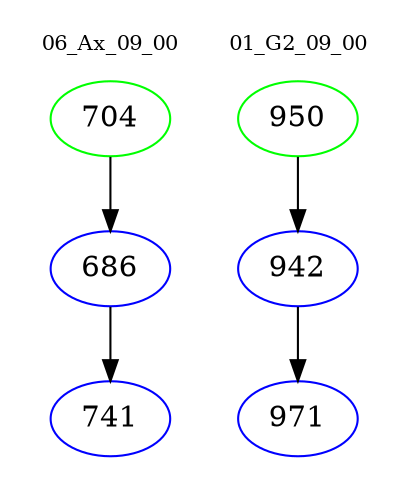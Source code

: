 digraph{
subgraph cluster_0 {
color = white
label = "06_Ax_09_00";
fontsize=10;
T0_704 [label="704", color="green"]
T0_704 -> T0_686 [color="black"]
T0_686 [label="686", color="blue"]
T0_686 -> T0_741 [color="black"]
T0_741 [label="741", color="blue"]
}
subgraph cluster_1 {
color = white
label = "01_G2_09_00";
fontsize=10;
T1_950 [label="950", color="green"]
T1_950 -> T1_942 [color="black"]
T1_942 [label="942", color="blue"]
T1_942 -> T1_971 [color="black"]
T1_971 [label="971", color="blue"]
}
}
